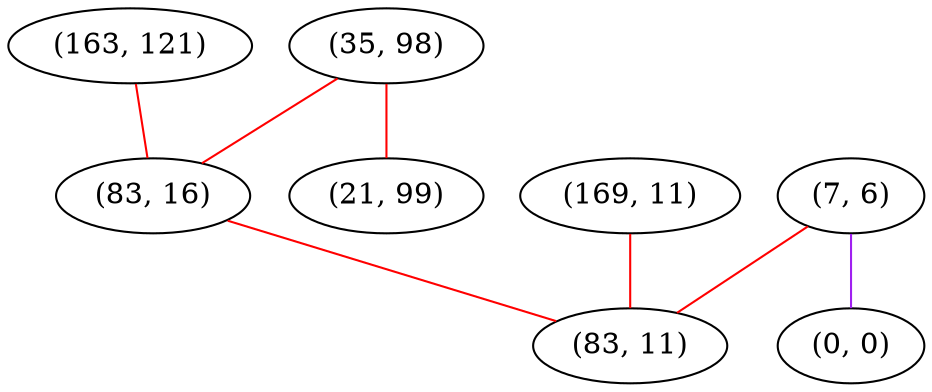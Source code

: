 graph "" {
"(35, 98)";
"(163, 121)";
"(83, 16)";
"(7, 6)";
"(0, 0)";
"(21, 99)";
"(169, 11)";
"(83, 11)";
"(35, 98)" -- "(83, 16)"  [color=red, key=0, weight=1];
"(35, 98)" -- "(21, 99)"  [color=red, key=0, weight=1];
"(163, 121)" -- "(83, 16)"  [color=red, key=0, weight=1];
"(83, 16)" -- "(83, 11)"  [color=red, key=0, weight=1];
"(7, 6)" -- "(0, 0)"  [color=purple, key=0, weight=4];
"(7, 6)" -- "(83, 11)"  [color=red, key=0, weight=1];
"(169, 11)" -- "(83, 11)"  [color=red, key=0, weight=1];
}
